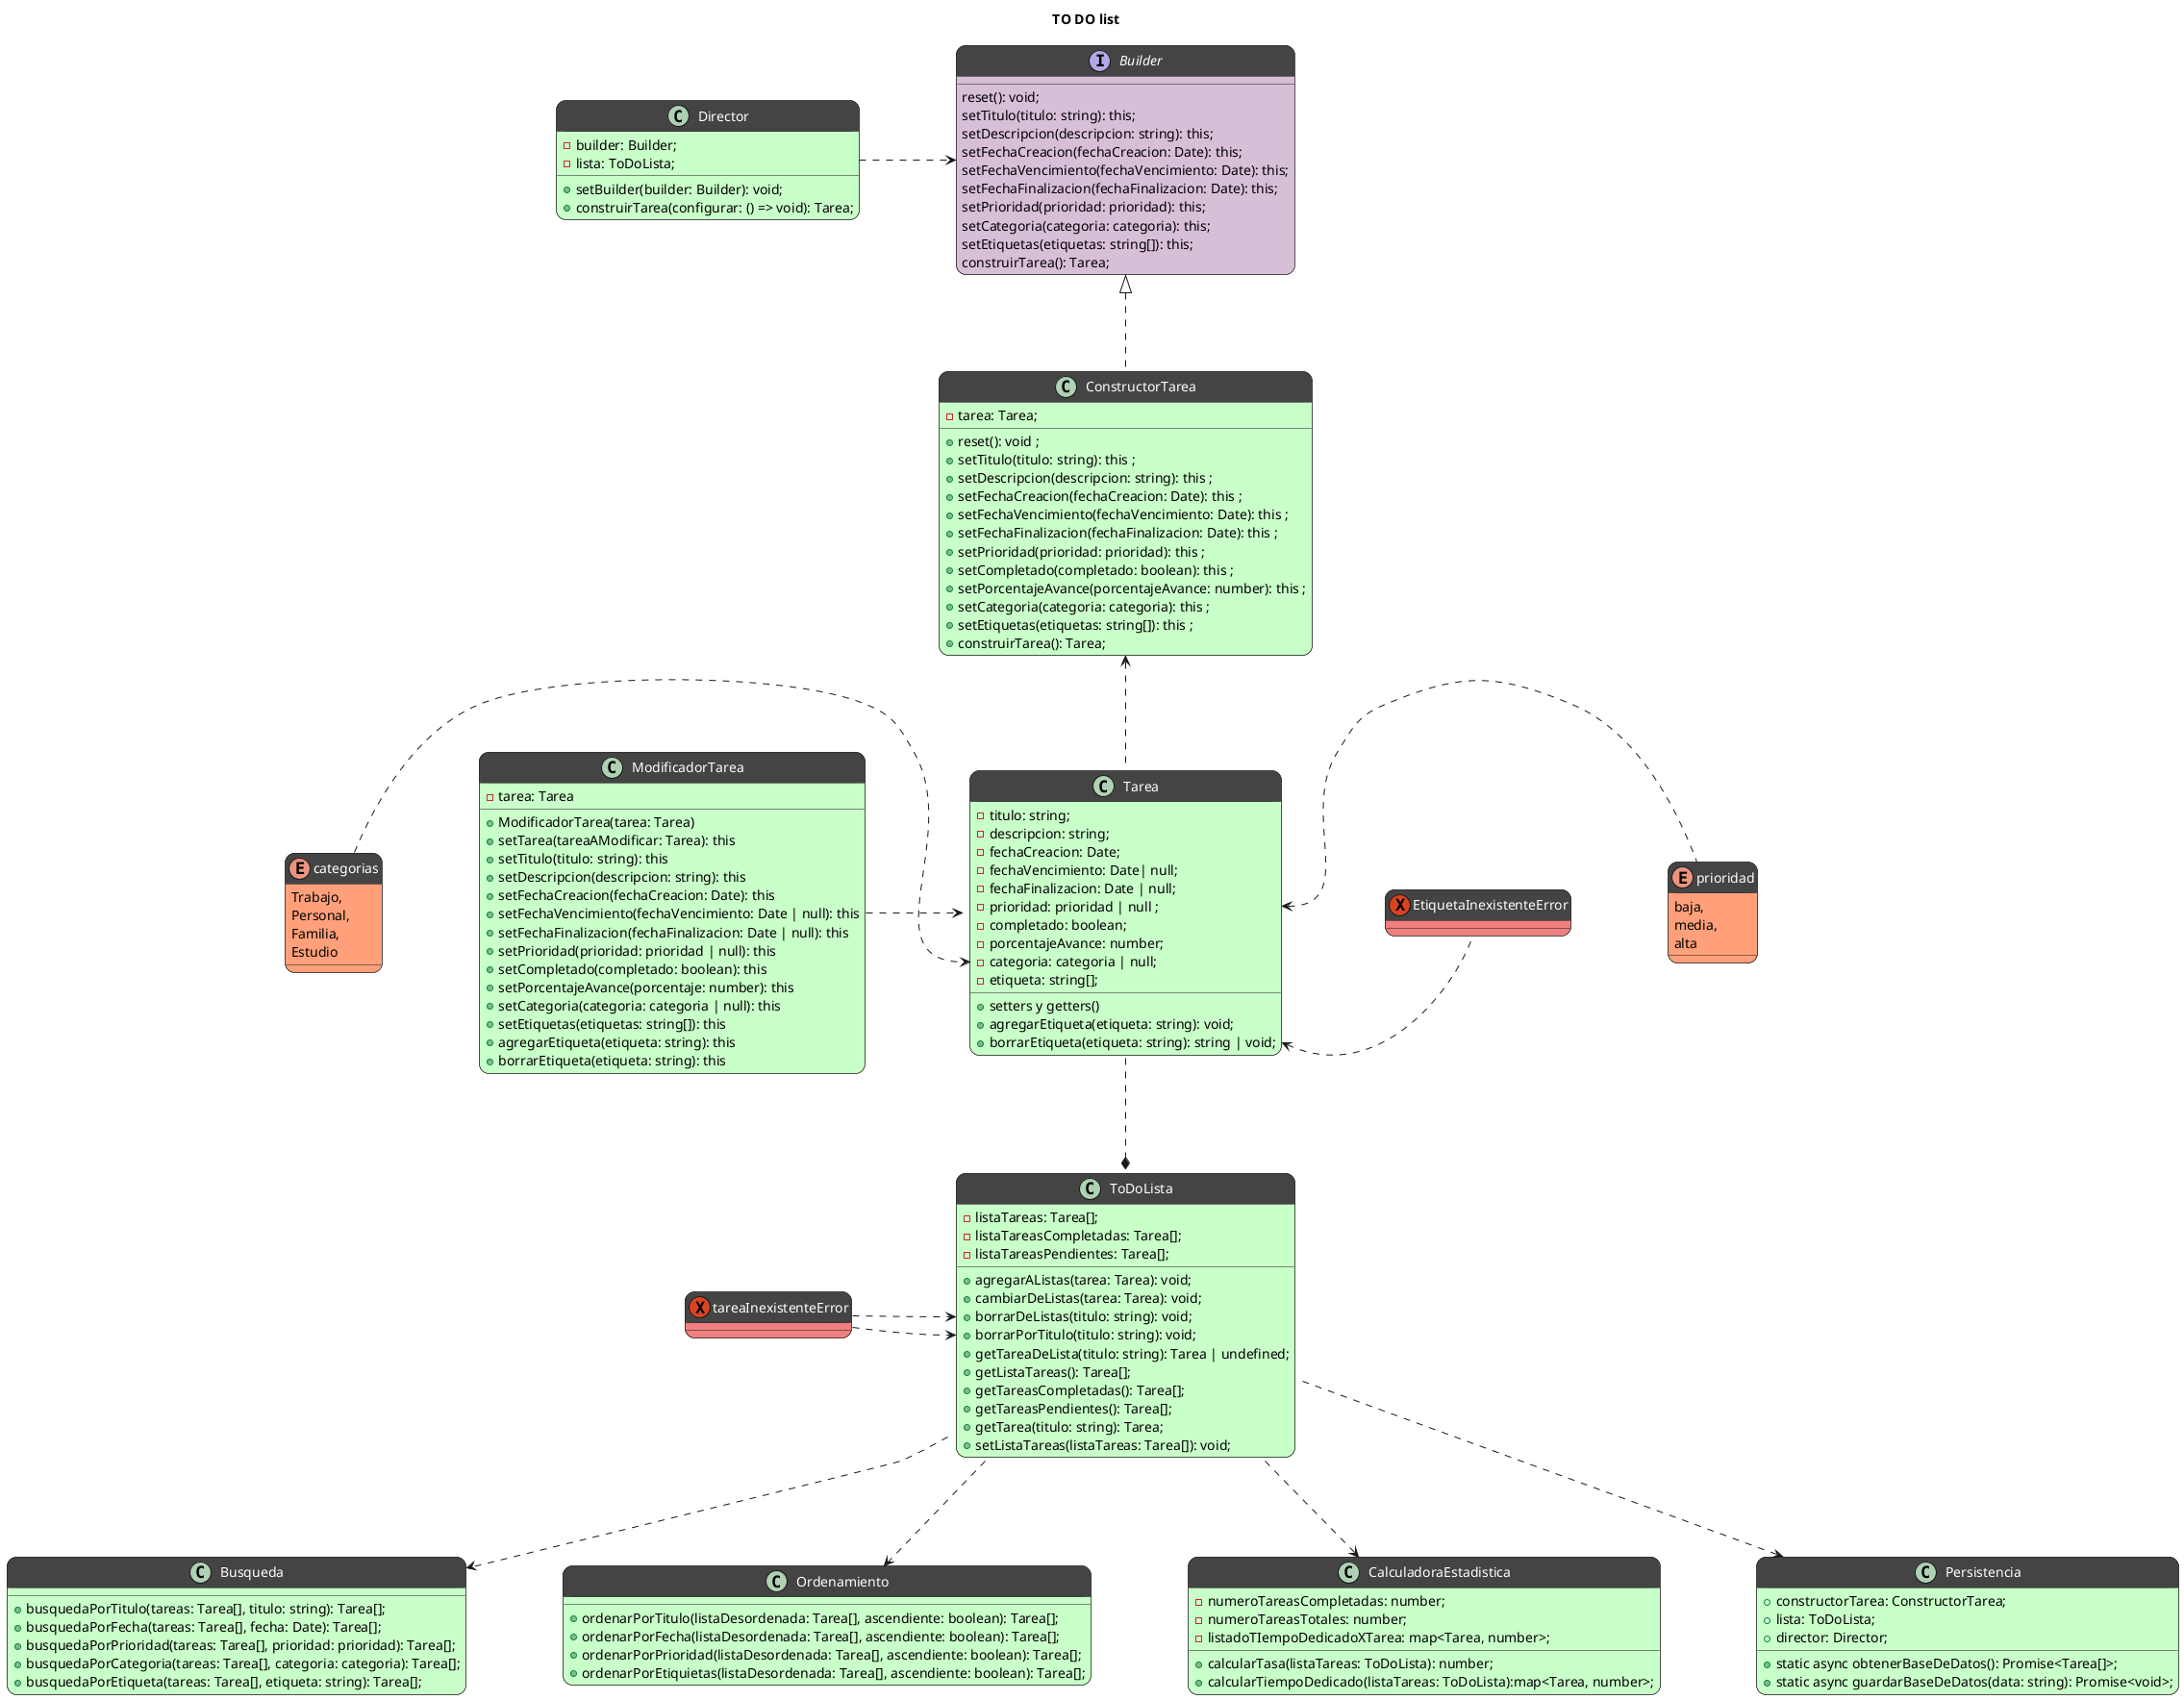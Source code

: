 @startuml diagrama clases
title TO DO list

interface Builder #Thistle;header:444 {
    reset(): void;
    setTitulo(titulo: string): this;
    setDescripcion(descripcion: string): this;
    setFechaCreacion(fechaCreacion: Date): this;
    setFechaVencimiento(fechaVencimiento: Date): this;
    setFechaFinalizacion(fechaFinalizacion: Date): this;
    setPrioridad(prioridad: prioridad): this;
    setCategoria(categoria: categoria): this;
    setEtiquetas(etiquetas: string[]): this;
    construirTarea(): Tarea;
}

class Tarea #TECHNOLOGY;header:444{
    - titulo: string;
    - descripcion: string;
    - fechaCreacion: Date;
    - fechaVencimiento: Date| null;
    - fechaFinalizacion: Date | null;
    - prioridad: prioridad | null ;
    - completado: boolean;
    - porcentajeAvance: number;
    - categoria: categoria | null;
    - etiqueta: string[];
    + setters y getters()
    + agregarEtiqueta(etiqueta: string): void;
    + borrarEtiqueta(etiqueta: string): string | void;
}

class ConstructorTarea #TECHNOLOGY;header:444 implements Builder {
    - tarea: Tarea;
    +reset(): void ;
    +setTitulo(titulo: string): this ;
    +setDescripcion(descripcion: string): this ;
    +setFechaCreacion(fechaCreacion: Date): this ;
    +setFechaVencimiento(fechaVencimiento: Date): this ;
    +setFechaFinalizacion(fechaFinalizacion: Date): this ;
    +setPrioridad(prioridad: prioridad): this ;
    +setCompletado(completado: boolean): this ;
    +setPorcentajeAvance(porcentajeAvance: number): this ;
    +setCategoria(categoria: categoria): this ;
    +setEtiquetas(etiquetas: string[]): this ;
    +construirTarea(): Tarea;
}

class Director #TECHNOLOGY;header:444 {
    - builder: Builder;
    - lista: ToDoLista;
    + setBuilder(builder: Builder): void;
    + construirTarea(configurar: () => void): Tarea;
}

class ModificadorTarea #TECHNOLOGY;header:444{
    - tarea: Tarea
    + ModificadorTarea(tarea: Tarea)
    + setTarea(tareaAModificar: Tarea): this
    + setTitulo(titulo: string): this
    + setDescripcion(descripcion: string): this
    + setFechaCreacion(fechaCreacion: Date): this
    + setFechaVencimiento(fechaVencimiento: Date | null): this
    + setFechaFinalizacion(fechaFinalizacion: Date | null): this
    + setPrioridad(prioridad: prioridad | null): this
    + setCompletado(completado: boolean): this
    + setPorcentajeAvance(porcentaje: number): this
    + setCategoria(categoria: categoria | null): this
    + setEtiquetas(etiquetas: string[]): this
    + agregarEtiqueta(etiqueta: string): this
    + borrarEtiqueta(etiqueta: string): this
}

enum prioridad #LightSalmon;header:444{
    baja,
    media,
    alta
}

enum categorias #LightSalmon;header:444{
    Trabajo,
    Personal,
    Familia,
    Estudio
}
class ToDoLista #TECHNOLOGY;header:444 {
    - listaTareas: Tarea[];
    - listaTareasCompletadas: Tarea[];
    - listaTareasPendientes: Tarea[];
    + agregarAListas(tarea: Tarea): void;
    + cambiarDeListas(tarea: Tarea): void;
    + borrarDeListas(titulo: string): void;
    + borrarPorTitulo(titulo: string): void;
    + getTareaDeLista(titulo: string): Tarea | undefined;
    + getListaTareas(): Tarea[];
    + getTareasCompletadas(): Tarea[];
    + getTareasPendientes(): Tarea[];
    + getTarea(titulo: string): Tarea;
    + setListaTareas(listaTareas: Tarea[]): void;
}

class Busqueda #TECHNOLOGY;header:444 {
    + busquedaPorTitulo(tareas: Tarea[], titulo: string): Tarea[];
    + busquedaPorFecha(tareas: Tarea[], fecha: Date): Tarea[];
    + busquedaPorPrioridad(tareas: Tarea[], prioridad: prioridad): Tarea[];
    + busquedaPorCategoria(tareas: Tarea[], categoria: categoria): Tarea[];
    + busquedaPorEtiqueta(tareas: Tarea[], etiqueta: string): Tarea[];
}
class Ordenamiento #TECHNOLOGY;header:444 {
    + ordenarPorTitulo(listaDesordenada: Tarea[], ascendiente: boolean): Tarea[];
    + ordenarPorFecha(listaDesordenada: Tarea[], ascendiente: boolean): Tarea[];
    + ordenarPorPrioridad(listaDesordenada: Tarea[], ascendiente: boolean): Tarea[];
    + ordenarPorEtiquietas(listaDesordenada: Tarea[], ascendiente: boolean): Tarea[];
}
class CalculadoraEstadistica #TECHNOLOGY;header:444 {
    - numeroTareasCompletadas: number;
    - numeroTareasTotales: number;
    - listadoTIempoDedicadoXTarea: map<Tarea, number>;
    + calcularTasa(listaTareas: ToDoLista): number;
    + calcularTiempoDedicado(listaTareas: ToDoLista):map<Tarea, number>;
}

class Persistencia #TECHNOLOGY;header:444 {
    + constructorTarea: ConstructorTarea;
    + lista: ToDoLista;
    + director: Director;
    + static async obtenerBaseDeDatos(): Promise<Tarea[]>;
    + static async guardarBaseDeDatos(data: string): Promise<void>;
}
exception tareaInexistenteError #LightCoral;header:444{}

exception EtiquetaInexistenteError #LightCoral;header:444{}
'relaciones
    skinparam ranksep 100
'cambia el largo de las flechas
    skinparam nodesep 100
'cambia la distancia entre los cuadrados
    categorias .r.> Tarea::categoria
    Tarea .u.> ConstructorTarea
    Tarea ..* ToDoLista
    prioridad .l.> Tarea::prioridad
    Tarea::borrarEtiqueta <.r. EtiquetaInexistenteError
    ToDoLista::borrarDeLista <.l. tareaInexistenteError
    ToDoLista::borrarPorTitulo <.l. tareaInexistenteError
    ToDoLista .d.> CalculadoraEstadistica
    ToDoLista .d.> Busqueda
    ToDoLista .d.> Ordenamiento
    ToDoLista .d.> Persistencia
    Director .r.> Builder
    ModificadorTarea .r.> Tarea
'notas
'diseño
        'colores de clases
            /'
            clase: #TECHNOLOGY;header:444
            clase: abstracta #LightCyan;header:444
            interfaz: #Thistle;header:444
            enums: #LightSalmon;header:444
            excepciones: #LightCoral;header:444
            '/
            skinparam roundcorner 20
        'cambia las esquinas de las clases para hacerlas mas redondeadas
            skinparam classFontColor automatic
        'cambia el color de fuente de todas las clases asi se ve en blanco sobre el fondo oscuro
    @enduml